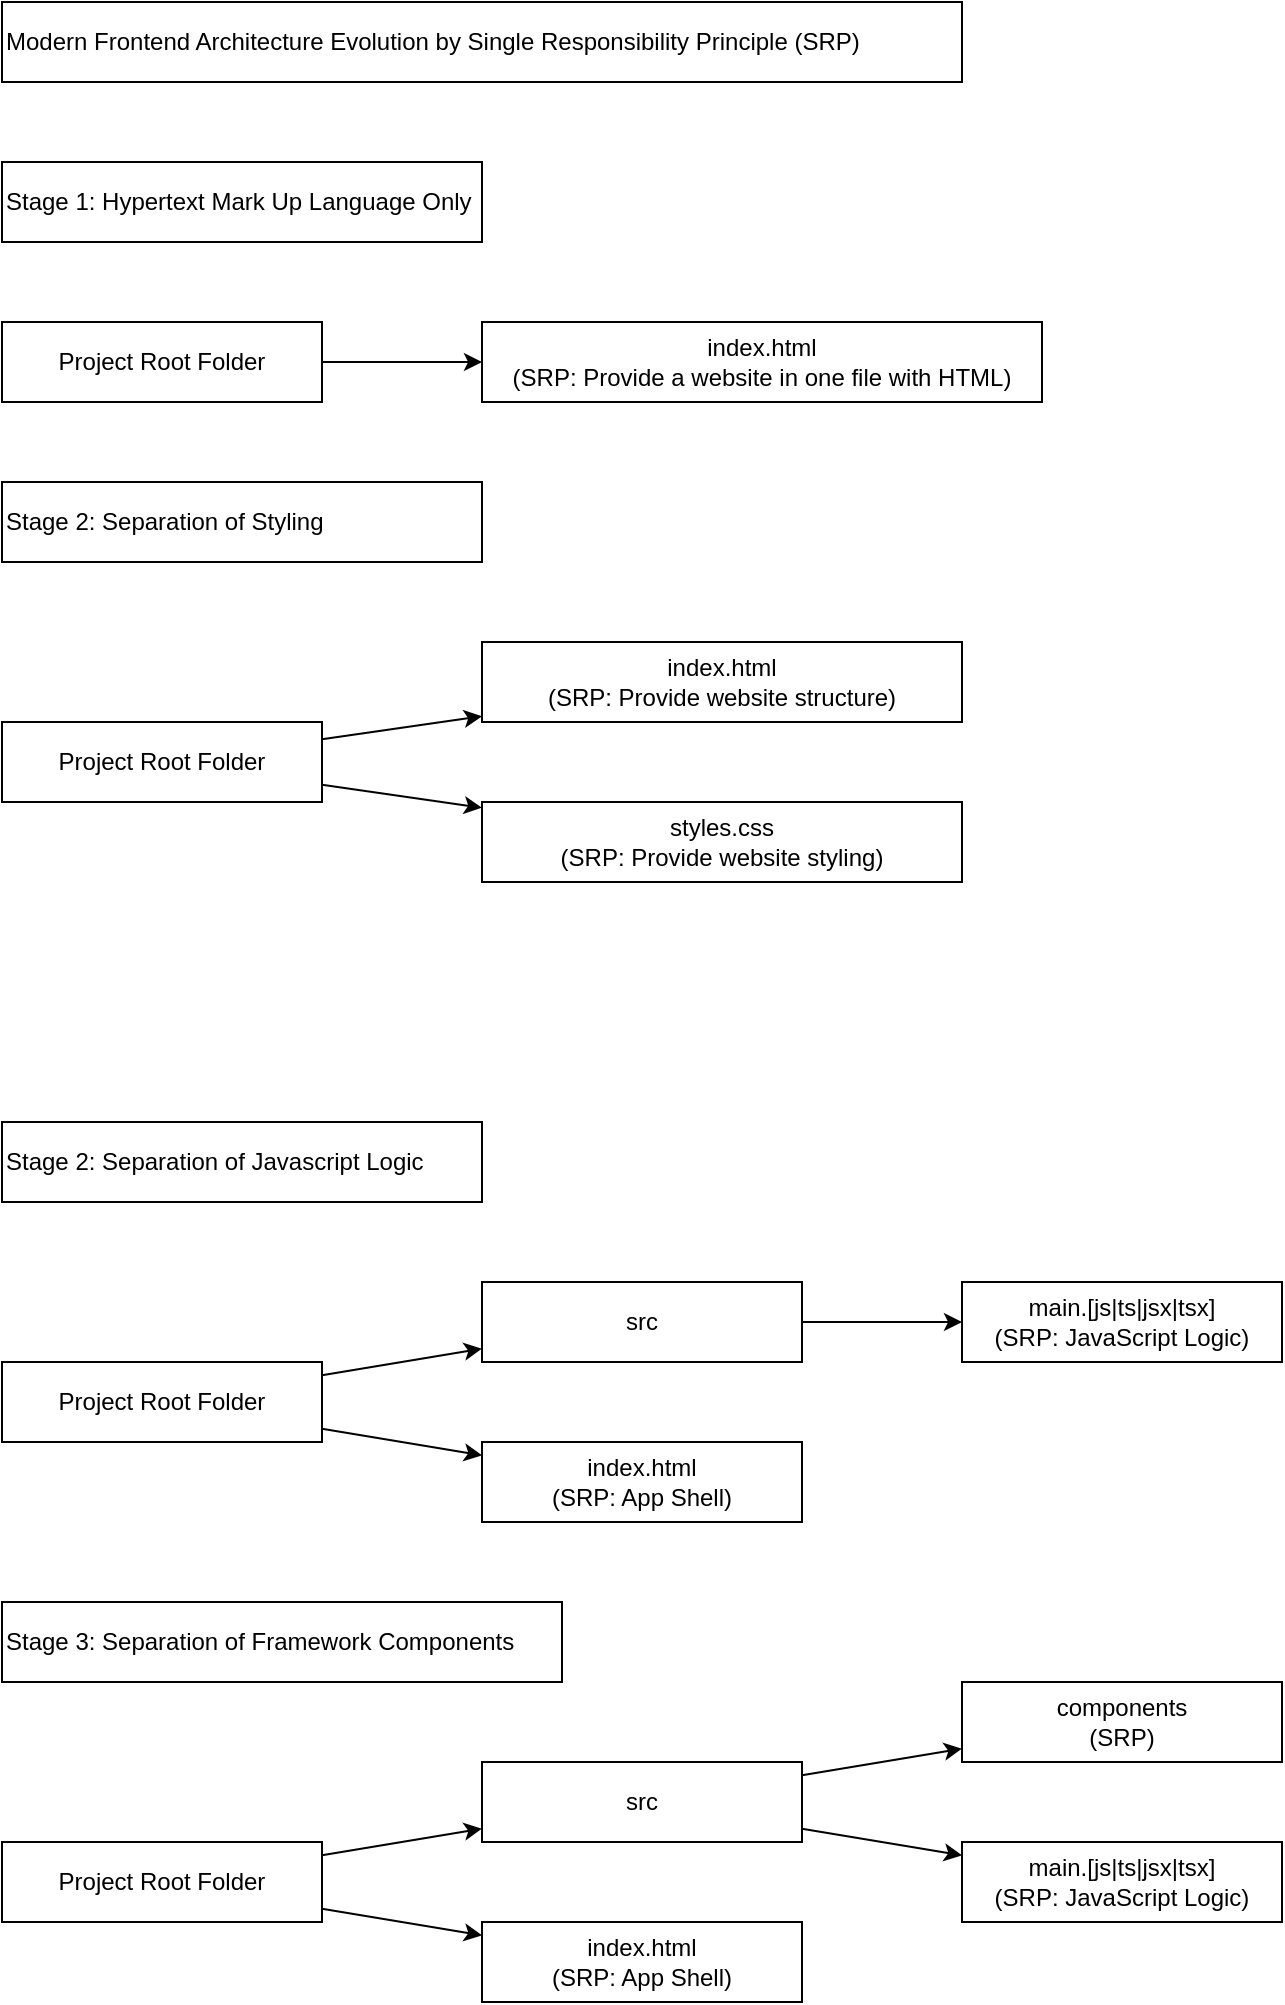 <mxfile version="28.2.7">
  <diagram name="Seite-1" id="HH_GspnjoGTRnxMpKQvK">
    <mxGraphModel dx="1198" dy="860" grid="1" gridSize="10" guides="1" tooltips="1" connect="1" arrows="1" fold="1" page="1" pageScale="1" pageWidth="827" pageHeight="1169" math="0" shadow="0">
      <root>
        <mxCell id="0" />
        <mxCell id="1" parent="0" />
        <mxCell id="cjJkTv2IJXaULzilK0IS-1" value="Modern Frontend Architecture Evolution by Single Responsibility Principle (SRP)" style="rounded=0;whiteSpace=wrap;html=1;align=left;" vertex="1" parent="1">
          <mxGeometry x="40" y="40" width="480" height="40" as="geometry" />
        </mxCell>
        <mxCell id="cjJkTv2IJXaULzilK0IS-2" value="Stage 1: Hypertext Mark Up Language Only" style="rounded=0;whiteSpace=wrap;html=1;align=left;" vertex="1" parent="1">
          <mxGeometry x="40" y="120" width="240" height="40" as="geometry" />
        </mxCell>
        <mxCell id="cjJkTv2IJXaULzilK0IS-5" value="" style="rounded=0;orthogonalLoop=1;jettySize=auto;html=1;" edge="1" parent="1" source="cjJkTv2IJXaULzilK0IS-3" target="cjJkTv2IJXaULzilK0IS-4">
          <mxGeometry relative="1" as="geometry" />
        </mxCell>
        <mxCell id="cjJkTv2IJXaULzilK0IS-3" value="Project Root Folder" style="rounded=0;whiteSpace=wrap;html=1;" vertex="1" parent="1">
          <mxGeometry x="40" y="200" width="160" height="40" as="geometry" />
        </mxCell>
        <mxCell id="cjJkTv2IJXaULzilK0IS-4" value="index.html&lt;div&gt;(SRP: Provide a website in one file with HTML)&lt;/div&gt;" style="rounded=0;whiteSpace=wrap;html=1;" vertex="1" parent="1">
          <mxGeometry x="280" y="200" width="280" height="40" as="geometry" />
        </mxCell>
        <mxCell id="cjJkTv2IJXaULzilK0IS-6" value="Stage 2: Separation of Javascript Logic" style="rounded=0;whiteSpace=wrap;html=1;align=left;" vertex="1" parent="1">
          <mxGeometry x="40" y="600" width="240" height="40" as="geometry" />
        </mxCell>
        <mxCell id="cjJkTv2IJXaULzilK0IS-7" value="" style="rounded=0;orthogonalLoop=1;jettySize=auto;html=1;" edge="1" parent="1" source="cjJkTv2IJXaULzilK0IS-8" target="cjJkTv2IJXaULzilK0IS-9">
          <mxGeometry relative="1" as="geometry" />
        </mxCell>
        <mxCell id="cjJkTv2IJXaULzilK0IS-11" value="" style="rounded=0;orthogonalLoop=1;jettySize=auto;html=1;" edge="1" parent="1" source="cjJkTv2IJXaULzilK0IS-8" target="cjJkTv2IJXaULzilK0IS-10">
          <mxGeometry relative="1" as="geometry" />
        </mxCell>
        <mxCell id="cjJkTv2IJXaULzilK0IS-8" value="Project Root Folder" style="rounded=0;whiteSpace=wrap;html=1;" vertex="1" parent="1">
          <mxGeometry x="40" y="720" width="160" height="40" as="geometry" />
        </mxCell>
        <mxCell id="cjJkTv2IJXaULzilK0IS-9" value="index.html&lt;div&gt;(SRP: App Shell)&lt;/div&gt;" style="rounded=0;whiteSpace=wrap;html=1;" vertex="1" parent="1">
          <mxGeometry x="280" y="760" width="160" height="40" as="geometry" />
        </mxCell>
        <mxCell id="cjJkTv2IJXaULzilK0IS-14" value="" style="edgeStyle=none;rounded=0;orthogonalLoop=1;jettySize=auto;html=1;" edge="1" parent="1" source="cjJkTv2IJXaULzilK0IS-10" target="cjJkTv2IJXaULzilK0IS-12">
          <mxGeometry relative="1" as="geometry" />
        </mxCell>
        <mxCell id="cjJkTv2IJXaULzilK0IS-10" value="src" style="rounded=0;whiteSpace=wrap;html=1;" vertex="1" parent="1">
          <mxGeometry x="280" y="680" width="160" height="40" as="geometry" />
        </mxCell>
        <mxCell id="cjJkTv2IJXaULzilK0IS-12" value="main.[js|ts|jsx|tsx]&lt;div&gt;(SRP: JavaScript Logic)&lt;/div&gt;" style="rounded=0;whiteSpace=wrap;html=1;" vertex="1" parent="1">
          <mxGeometry x="520" y="680" width="160" height="40" as="geometry" />
        </mxCell>
        <mxCell id="cjJkTv2IJXaULzilK0IS-15" value="Stage 3: Separation of Framework Components" style="rounded=0;whiteSpace=wrap;html=1;align=left;" vertex="1" parent="1">
          <mxGeometry x="40" y="840" width="280" height="40" as="geometry" />
        </mxCell>
        <mxCell id="cjJkTv2IJXaULzilK0IS-16" value="" style="rounded=0;orthogonalLoop=1;jettySize=auto;html=1;" edge="1" parent="1" source="cjJkTv2IJXaULzilK0IS-18" target="cjJkTv2IJXaULzilK0IS-19">
          <mxGeometry relative="1" as="geometry" />
        </mxCell>
        <mxCell id="cjJkTv2IJXaULzilK0IS-17" value="" style="rounded=0;orthogonalLoop=1;jettySize=auto;html=1;" edge="1" parent="1" source="cjJkTv2IJXaULzilK0IS-18" target="cjJkTv2IJXaULzilK0IS-21">
          <mxGeometry relative="1" as="geometry" />
        </mxCell>
        <mxCell id="cjJkTv2IJXaULzilK0IS-18" value="Project Root Folder" style="rounded=0;whiteSpace=wrap;html=1;" vertex="1" parent="1">
          <mxGeometry x="40" y="960" width="160" height="40" as="geometry" />
        </mxCell>
        <mxCell id="cjJkTv2IJXaULzilK0IS-19" value="index.html&lt;div&gt;(SRP: App Shell)&lt;/div&gt;" style="rounded=0;whiteSpace=wrap;html=1;" vertex="1" parent="1">
          <mxGeometry x="280" y="1000" width="160" height="40" as="geometry" />
        </mxCell>
        <mxCell id="cjJkTv2IJXaULzilK0IS-20" value="" style="edgeStyle=none;rounded=0;orthogonalLoop=1;jettySize=auto;html=1;" edge="1" parent="1" source="cjJkTv2IJXaULzilK0IS-21" target="cjJkTv2IJXaULzilK0IS-22">
          <mxGeometry relative="1" as="geometry" />
        </mxCell>
        <mxCell id="cjJkTv2IJXaULzilK0IS-24" value="" style="edgeStyle=none;rounded=0;orthogonalLoop=1;jettySize=auto;html=1;" edge="1" parent="1" source="cjJkTv2IJXaULzilK0IS-21" target="cjJkTv2IJXaULzilK0IS-23">
          <mxGeometry relative="1" as="geometry" />
        </mxCell>
        <mxCell id="cjJkTv2IJXaULzilK0IS-21" value="src" style="rounded=0;whiteSpace=wrap;html=1;" vertex="1" parent="1">
          <mxGeometry x="280" y="920" width="160" height="40" as="geometry" />
        </mxCell>
        <mxCell id="cjJkTv2IJXaULzilK0IS-22" value="main.[js|ts|jsx|tsx]&lt;div&gt;(SRP: JavaScript Logic)&lt;/div&gt;" style="rounded=0;whiteSpace=wrap;html=1;" vertex="1" parent="1">
          <mxGeometry x="520" y="960" width="160" height="40" as="geometry" />
        </mxCell>
        <mxCell id="cjJkTv2IJXaULzilK0IS-23" value="components&lt;div&gt;(SRP)&lt;/div&gt;" style="rounded=0;whiteSpace=wrap;html=1;" vertex="1" parent="1">
          <mxGeometry x="520" y="880" width="160" height="40" as="geometry" />
        </mxCell>
        <mxCell id="cjJkTv2IJXaULzilK0IS-25" value="Stage 2: Separation of Styling" style="rounded=0;whiteSpace=wrap;html=1;align=left;" vertex="1" parent="1">
          <mxGeometry x="40" y="280" width="240" height="40" as="geometry" />
        </mxCell>
        <mxCell id="cjJkTv2IJXaULzilK0IS-26" value="" style="rounded=0;orthogonalLoop=1;jettySize=auto;html=1;" edge="1" parent="1" source="cjJkTv2IJXaULzilK0IS-27" target="cjJkTv2IJXaULzilK0IS-28">
          <mxGeometry relative="1" as="geometry" />
        </mxCell>
        <mxCell id="cjJkTv2IJXaULzilK0IS-30" value="" style="edgeStyle=none;rounded=0;orthogonalLoop=1;jettySize=auto;html=1;" edge="1" parent="1" source="cjJkTv2IJXaULzilK0IS-27" target="cjJkTv2IJXaULzilK0IS-29">
          <mxGeometry relative="1" as="geometry" />
        </mxCell>
        <mxCell id="cjJkTv2IJXaULzilK0IS-27" value="Project Root Folder" style="rounded=0;whiteSpace=wrap;html=1;" vertex="1" parent="1">
          <mxGeometry x="40" y="400" width="160" height="40" as="geometry" />
        </mxCell>
        <mxCell id="cjJkTv2IJXaULzilK0IS-28" value="index.html&lt;div&gt;(SRP: Provide website structure)&lt;/div&gt;" style="rounded=0;whiteSpace=wrap;html=1;" vertex="1" parent="1">
          <mxGeometry x="280" y="360" width="240" height="40" as="geometry" />
        </mxCell>
        <mxCell id="cjJkTv2IJXaULzilK0IS-29" value="styles.css&lt;div&gt;(SRP: Provide website styling)&lt;/div&gt;" style="rounded=0;whiteSpace=wrap;html=1;" vertex="1" parent="1">
          <mxGeometry x="280" y="440" width="240" height="40" as="geometry" />
        </mxCell>
      </root>
    </mxGraphModel>
  </diagram>
</mxfile>
